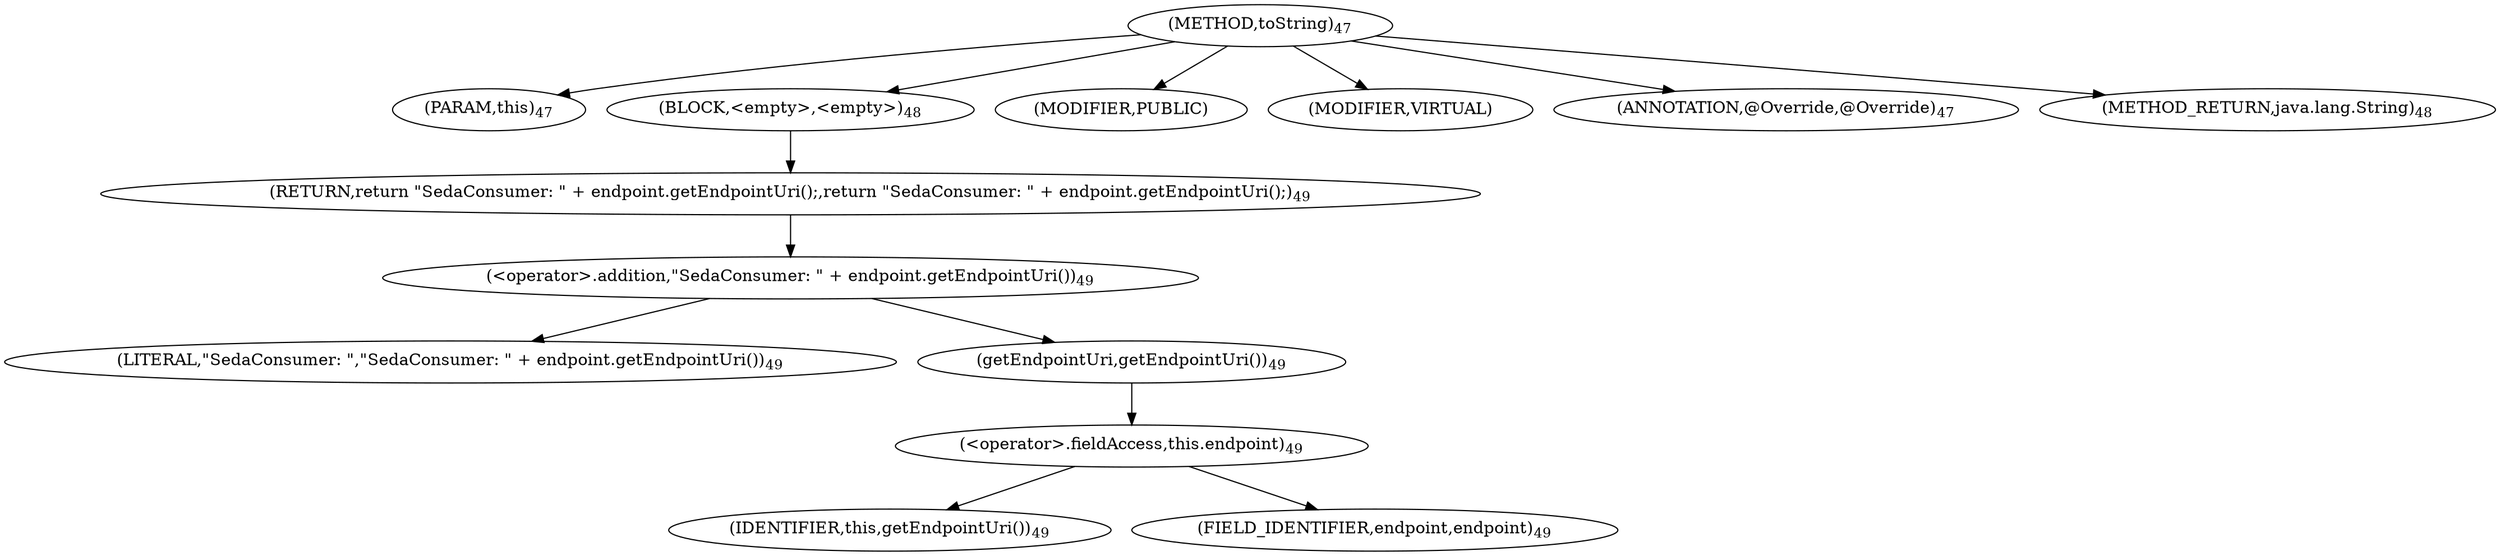 digraph "toString" {  
"44" [label = <(METHOD,toString)<SUB>47</SUB>> ]
"45" [label = <(PARAM,this)<SUB>47</SUB>> ]
"46" [label = <(BLOCK,&lt;empty&gt;,&lt;empty&gt;)<SUB>48</SUB>> ]
"47" [label = <(RETURN,return &quot;SedaConsumer: &quot; + endpoint.getEndpointUri();,return &quot;SedaConsumer: &quot; + endpoint.getEndpointUri();)<SUB>49</SUB>> ]
"48" [label = <(&lt;operator&gt;.addition,&quot;SedaConsumer: &quot; + endpoint.getEndpointUri())<SUB>49</SUB>> ]
"49" [label = <(LITERAL,&quot;SedaConsumer: &quot;,&quot;SedaConsumer: &quot; + endpoint.getEndpointUri())<SUB>49</SUB>> ]
"50" [label = <(getEndpointUri,getEndpointUri())<SUB>49</SUB>> ]
"51" [label = <(&lt;operator&gt;.fieldAccess,this.endpoint)<SUB>49</SUB>> ]
"52" [label = <(IDENTIFIER,this,getEndpointUri())<SUB>49</SUB>> ]
"53" [label = <(FIELD_IDENTIFIER,endpoint,endpoint)<SUB>49</SUB>> ]
"54" [label = <(MODIFIER,PUBLIC)> ]
"55" [label = <(MODIFIER,VIRTUAL)> ]
"56" [label = <(ANNOTATION,@Override,@Override)<SUB>47</SUB>> ]
"57" [label = <(METHOD_RETURN,java.lang.String)<SUB>48</SUB>> ]
  "44" -> "45" 
  "44" -> "46" 
  "44" -> "54" 
  "44" -> "55" 
  "44" -> "56" 
  "44" -> "57" 
  "46" -> "47" 
  "47" -> "48" 
  "48" -> "49" 
  "48" -> "50" 
  "50" -> "51" 
  "51" -> "52" 
  "51" -> "53" 
}
